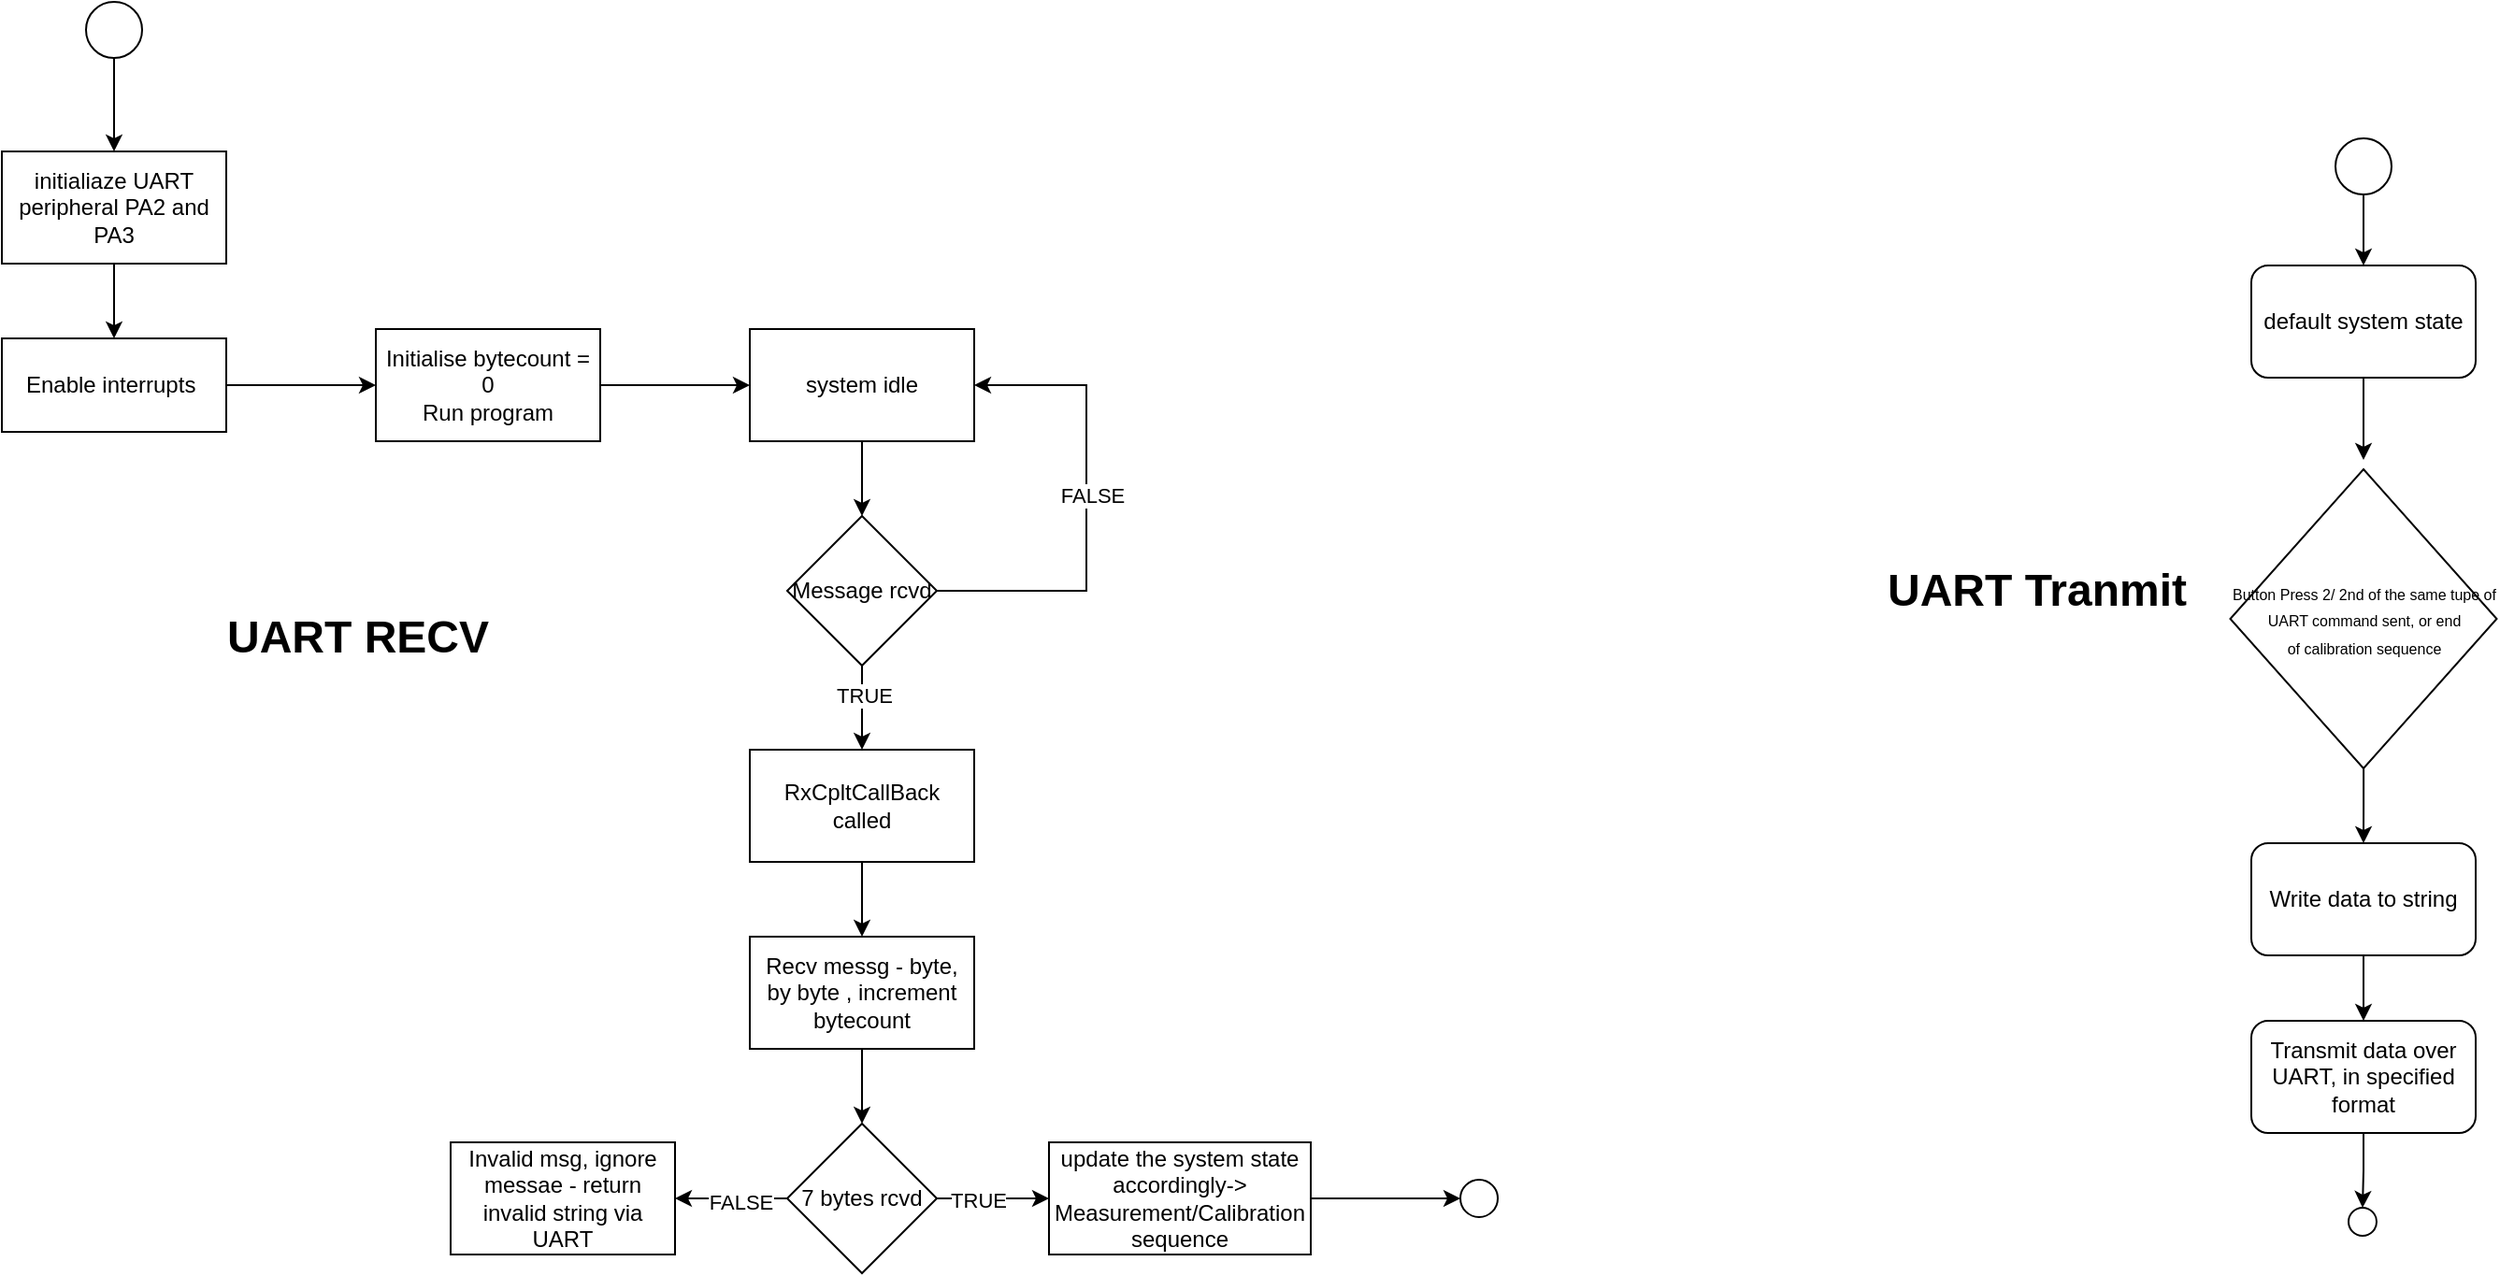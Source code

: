 <mxfile version="24.1.0" type="device">
  <diagram name="Page-1" id="7e0a89b8-554c-2b80-1dc8-d5c74ca68de4">
    <mxGraphModel dx="1723" dy="880" grid="1" gridSize="10" guides="1" tooltips="1" connect="1" arrows="1" fold="1" page="1" pageScale="1" pageWidth="1100" pageHeight="850" background="none" math="0" shadow="0">
      <root>
        <mxCell id="0" />
        <mxCell id="1" parent="0" />
        <mxCell id="vOGGidffWLcL1Gw-ql8o-4" value="" style="edgeStyle=orthogonalEdgeStyle;rounded=0;orthogonalLoop=1;jettySize=auto;html=1;" parent="1" source="vOGGidffWLcL1Gw-ql8o-1" target="vOGGidffWLcL1Gw-ql8o-3" edge="1">
          <mxGeometry relative="1" as="geometry" />
        </mxCell>
        <mxCell id="vOGGidffWLcL1Gw-ql8o-1" value="" style="ellipse;whiteSpace=wrap;html=1;aspect=fixed;" parent="1" vertex="1">
          <mxGeometry x="145" y="150" width="30" height="30" as="geometry" />
        </mxCell>
        <mxCell id="vOGGidffWLcL1Gw-ql8o-6" value="" style="edgeStyle=orthogonalEdgeStyle;rounded=0;orthogonalLoop=1;jettySize=auto;html=1;" parent="1" source="vOGGidffWLcL1Gw-ql8o-3" target="vOGGidffWLcL1Gw-ql8o-5" edge="1">
          <mxGeometry relative="1" as="geometry" />
        </mxCell>
        <mxCell id="vOGGidffWLcL1Gw-ql8o-3" value="initialiaze UART peripheral PA2 and PA3" style="whiteSpace=wrap;html=1;" parent="1" vertex="1">
          <mxGeometry x="100" y="230" width="120" height="60" as="geometry" />
        </mxCell>
        <mxCell id="vOGGidffWLcL1Gw-ql8o-8" value="" style="edgeStyle=orthogonalEdgeStyle;rounded=0;orthogonalLoop=1;jettySize=auto;html=1;" parent="1" source="vOGGidffWLcL1Gw-ql8o-5" target="vOGGidffWLcL1Gw-ql8o-7" edge="1">
          <mxGeometry relative="1" as="geometry" />
        </mxCell>
        <mxCell id="vOGGidffWLcL1Gw-ql8o-5" value="Enable interrupts&amp;nbsp;" style="whiteSpace=wrap;html=1;" parent="1" vertex="1">
          <mxGeometry x="100" y="330" width="120" height="50" as="geometry" />
        </mxCell>
        <mxCell id="vOGGidffWLcL1Gw-ql8o-10" value="" style="edgeStyle=orthogonalEdgeStyle;rounded=0;orthogonalLoop=1;jettySize=auto;html=1;" parent="1" source="vOGGidffWLcL1Gw-ql8o-7" target="vOGGidffWLcL1Gw-ql8o-9" edge="1">
          <mxGeometry relative="1" as="geometry" />
        </mxCell>
        <mxCell id="vOGGidffWLcL1Gw-ql8o-7" value="Initialise bytecount = 0&lt;div&gt;Run program&lt;/div&gt;" style="whiteSpace=wrap;html=1;" parent="1" vertex="1">
          <mxGeometry x="300" y="325" width="120" height="60" as="geometry" />
        </mxCell>
        <mxCell id="vOGGidffWLcL1Gw-ql8o-12" value="" style="edgeStyle=orthogonalEdgeStyle;rounded=0;orthogonalLoop=1;jettySize=auto;html=1;" parent="1" source="vOGGidffWLcL1Gw-ql8o-9" edge="1">
          <mxGeometry relative="1" as="geometry">
            <mxPoint x="560" y="425" as="targetPoint" />
          </mxGeometry>
        </mxCell>
        <mxCell id="vOGGidffWLcL1Gw-ql8o-9" value="system idle" style="whiteSpace=wrap;html=1;" parent="1" vertex="1">
          <mxGeometry x="500" y="325" width="120" height="60" as="geometry" />
        </mxCell>
        <mxCell id="vOGGidffWLcL1Gw-ql8o-17" value="" style="edgeStyle=orthogonalEdgeStyle;rounded=0;orthogonalLoop=1;jettySize=auto;html=1;" parent="1" source="vOGGidffWLcL1Gw-ql8o-13" target="vOGGidffWLcL1Gw-ql8o-16" edge="1">
          <mxGeometry relative="1" as="geometry" />
        </mxCell>
        <mxCell id="vOGGidffWLcL1Gw-ql8o-18" value="TRUE" style="edgeLabel;html=1;align=center;verticalAlign=middle;resizable=0;points=[];" parent="vOGGidffWLcL1Gw-ql8o-17" vertex="1" connectable="0">
          <mxGeometry x="-0.311" y="1" relative="1" as="geometry">
            <mxPoint as="offset" />
          </mxGeometry>
        </mxCell>
        <mxCell id="vOGGidffWLcL1Gw-ql8o-13" value="Message rcvd" style="rhombus;whiteSpace=wrap;html=1;" parent="1" vertex="1">
          <mxGeometry x="520" y="425" width="80" height="80" as="geometry" />
        </mxCell>
        <mxCell id="vOGGidffWLcL1Gw-ql8o-14" value="" style="endArrow=classic;html=1;rounded=0;exitX=1;exitY=0.5;exitDx=0;exitDy=0;entryX=1;entryY=0.5;entryDx=0;entryDy=0;" parent="1" source="vOGGidffWLcL1Gw-ql8o-13" target="vOGGidffWLcL1Gw-ql8o-9" edge="1">
          <mxGeometry width="50" height="50" relative="1" as="geometry">
            <mxPoint x="610" y="460" as="sourcePoint" />
            <mxPoint x="710" y="300" as="targetPoint" />
            <Array as="points">
              <mxPoint x="680" y="465" />
              <mxPoint x="680" y="355" />
            </Array>
          </mxGeometry>
        </mxCell>
        <mxCell id="vOGGidffWLcL1Gw-ql8o-15" value="FALSE" style="edgeLabel;html=1;align=center;verticalAlign=middle;resizable=0;points=[];" parent="vOGGidffWLcL1Gw-ql8o-14" vertex="1" connectable="0">
          <mxGeometry x="0.048" y="-3" relative="1" as="geometry">
            <mxPoint as="offset" />
          </mxGeometry>
        </mxCell>
        <mxCell id="vOGGidffWLcL1Gw-ql8o-20" value="" style="edgeStyle=orthogonalEdgeStyle;rounded=0;orthogonalLoop=1;jettySize=auto;html=1;" parent="1" source="vOGGidffWLcL1Gw-ql8o-16" target="vOGGidffWLcL1Gw-ql8o-19" edge="1">
          <mxGeometry relative="1" as="geometry" />
        </mxCell>
        <mxCell id="vOGGidffWLcL1Gw-ql8o-16" value="RxCpltCallBack called" style="whiteSpace=wrap;html=1;" parent="1" vertex="1">
          <mxGeometry x="500" y="550" width="120" height="60" as="geometry" />
        </mxCell>
        <mxCell id="vOGGidffWLcL1Gw-ql8o-22" value="" style="edgeStyle=orthogonalEdgeStyle;rounded=0;orthogonalLoop=1;jettySize=auto;html=1;" parent="1" source="vOGGidffWLcL1Gw-ql8o-19" edge="1">
          <mxGeometry relative="1" as="geometry">
            <mxPoint x="560" y="750" as="targetPoint" />
          </mxGeometry>
        </mxCell>
        <mxCell id="vOGGidffWLcL1Gw-ql8o-19" value="Recv messg - byte, by byte , increment bytecount" style="whiteSpace=wrap;html=1;" parent="1" vertex="1">
          <mxGeometry x="500" y="650" width="120" height="60" as="geometry" />
        </mxCell>
        <mxCell id="vOGGidffWLcL1Gw-ql8o-25" value="" style="edgeStyle=orthogonalEdgeStyle;rounded=0;orthogonalLoop=1;jettySize=auto;html=1;" parent="1" source="vOGGidffWLcL1Gw-ql8o-23" target="vOGGidffWLcL1Gw-ql8o-24" edge="1">
          <mxGeometry relative="1" as="geometry" />
        </mxCell>
        <mxCell id="vOGGidffWLcL1Gw-ql8o-26" value="FALSE" style="edgeLabel;html=1;align=center;verticalAlign=middle;resizable=0;points=[];" parent="vOGGidffWLcL1Gw-ql8o-25" vertex="1" connectable="0">
          <mxGeometry x="-0.165" y="2" relative="1" as="geometry">
            <mxPoint as="offset" />
          </mxGeometry>
        </mxCell>
        <mxCell id="vOGGidffWLcL1Gw-ql8o-28" value="" style="edgeStyle=orthogonalEdgeStyle;rounded=0;orthogonalLoop=1;jettySize=auto;html=1;" parent="1" source="vOGGidffWLcL1Gw-ql8o-23" target="vOGGidffWLcL1Gw-ql8o-27" edge="1">
          <mxGeometry relative="1" as="geometry" />
        </mxCell>
        <mxCell id="vOGGidffWLcL1Gw-ql8o-30" value="TRUE" style="edgeLabel;html=1;align=center;verticalAlign=middle;resizable=0;points=[];" parent="vOGGidffWLcL1Gw-ql8o-28" vertex="1" connectable="0">
          <mxGeometry x="-0.267" y="-1" relative="1" as="geometry">
            <mxPoint as="offset" />
          </mxGeometry>
        </mxCell>
        <mxCell id="vOGGidffWLcL1Gw-ql8o-23" value="7 bytes rcvd" style="rhombus;whiteSpace=wrap;html=1;" parent="1" vertex="1">
          <mxGeometry x="520" y="750" width="80" height="80" as="geometry" />
        </mxCell>
        <mxCell id="vOGGidffWLcL1Gw-ql8o-24" value="Invalid msg, ignore messae - return invalid string via UART" style="whiteSpace=wrap;html=1;" parent="1" vertex="1">
          <mxGeometry x="340" y="760" width="120" height="60" as="geometry" />
        </mxCell>
        <mxCell id="wq_KzEewOQI-o1iVDcvh-3" value="" style="edgeStyle=orthogonalEdgeStyle;rounded=0;orthogonalLoop=1;jettySize=auto;html=1;" parent="1" source="vOGGidffWLcL1Gw-ql8o-27" target="wq_KzEewOQI-o1iVDcvh-2" edge="1">
          <mxGeometry relative="1" as="geometry" />
        </mxCell>
        <mxCell id="vOGGidffWLcL1Gw-ql8o-27" value="update the system state accordingly-&amp;gt;&lt;div&gt;Measurement/Calibration sequence&lt;/div&gt;" style="whiteSpace=wrap;html=1;" parent="1" vertex="1">
          <mxGeometry x="660" y="760" width="140" height="60" as="geometry" />
        </mxCell>
        <mxCell id="wq_KzEewOQI-o1iVDcvh-1" value="UART RECV" style="text;strokeColor=none;fillColor=none;html=1;fontSize=24;fontStyle=1;verticalAlign=middle;align=center;" parent="1" vertex="1">
          <mxGeometry x="240" y="470" width="100" height="40" as="geometry" />
        </mxCell>
        <mxCell id="wq_KzEewOQI-o1iVDcvh-2" value="" style="ellipse;whiteSpace=wrap;html=1;" parent="1" vertex="1">
          <mxGeometry x="880" y="780" width="20" height="20" as="geometry" />
        </mxCell>
        <mxCell id="wq_KzEewOQI-o1iVDcvh-8" value="" style="edgeStyle=orthogonalEdgeStyle;rounded=0;orthogonalLoop=1;jettySize=auto;html=1;" parent="1" source="wq_KzEewOQI-o1iVDcvh-4" target="wq_KzEewOQI-o1iVDcvh-7" edge="1">
          <mxGeometry relative="1" as="geometry" />
        </mxCell>
        <mxCell id="wq_KzEewOQI-o1iVDcvh-4" value="" style="ellipse;whiteSpace=wrap;html=1;aspect=fixed;" parent="1" vertex="1">
          <mxGeometry x="1348" y="223" width="30" height="30" as="geometry" />
        </mxCell>
        <mxCell id="wq_KzEewOQI-o1iVDcvh-10" value="" style="edgeStyle=orthogonalEdgeStyle;rounded=0;orthogonalLoop=1;jettySize=auto;html=1;" parent="1" source="wq_KzEewOQI-o1iVDcvh-7" edge="1">
          <mxGeometry relative="1" as="geometry">
            <mxPoint x="1363" y="395" as="targetPoint" />
          </mxGeometry>
        </mxCell>
        <mxCell id="wq_KzEewOQI-o1iVDcvh-7" value="default system state" style="rounded=1;whiteSpace=wrap;html=1;" parent="1" vertex="1">
          <mxGeometry x="1303" y="291" width="120" height="60" as="geometry" />
        </mxCell>
        <mxCell id="wq_KzEewOQI-o1iVDcvh-14" value="" style="edgeStyle=orthogonalEdgeStyle;rounded=0;orthogonalLoop=1;jettySize=auto;html=1;" parent="1" source="wq_KzEewOQI-o1iVDcvh-12" target="wq_KzEewOQI-o1iVDcvh-13" edge="1">
          <mxGeometry relative="1" as="geometry" />
        </mxCell>
        <mxCell id="wq_KzEewOQI-o1iVDcvh-12" value="&lt;font style=&quot;font-size: 8px;&quot;&gt;Button Press 2/ 2nd of the same tupe of UART command sent, or end&lt;/font&gt;&lt;div&gt;&lt;font style=&quot;font-size: 8px;&quot;&gt;of calibration sequence&lt;/font&gt;&lt;/div&gt;" style="rhombus;whiteSpace=wrap;html=1;" parent="1" vertex="1">
          <mxGeometry x="1291.75" y="400" width="142.5" height="160" as="geometry" />
        </mxCell>
        <mxCell id="wq_KzEewOQI-o1iVDcvh-16" value="" style="edgeStyle=orthogonalEdgeStyle;rounded=0;orthogonalLoop=1;jettySize=auto;html=1;" parent="1" source="wq_KzEewOQI-o1iVDcvh-13" target="wq_KzEewOQI-o1iVDcvh-15" edge="1">
          <mxGeometry relative="1" as="geometry" />
        </mxCell>
        <mxCell id="wq_KzEewOQI-o1iVDcvh-13" value="Write data to string" style="rounded=1;whiteSpace=wrap;html=1;" parent="1" vertex="1">
          <mxGeometry x="1303" y="600" width="120" height="60" as="geometry" />
        </mxCell>
        <mxCell id="yFdXlQcFRj22Zshpjql0-2" value="" style="edgeStyle=orthogonalEdgeStyle;rounded=0;orthogonalLoop=1;jettySize=auto;html=1;" edge="1" parent="1" source="wq_KzEewOQI-o1iVDcvh-15" target="yFdXlQcFRj22Zshpjql0-1">
          <mxGeometry relative="1" as="geometry" />
        </mxCell>
        <mxCell id="wq_KzEewOQI-o1iVDcvh-15" value="Transmit data over UART, in specified format" style="whiteSpace=wrap;html=1;rounded=1;" parent="1" vertex="1">
          <mxGeometry x="1303" y="695" width="120" height="60" as="geometry" />
        </mxCell>
        <mxCell id="wq_KzEewOQI-o1iVDcvh-17" value="UART Tranmit" style="text;strokeColor=none;fillColor=none;html=1;fontSize=24;fontStyle=1;verticalAlign=middle;align=center;" parent="1" vertex="1">
          <mxGeometry x="1138" y="445" width="100" height="40" as="geometry" />
        </mxCell>
        <mxCell id="yFdXlQcFRj22Zshpjql0-1" value="" style="ellipse;whiteSpace=wrap;html=1;rounded=1;" vertex="1" parent="1">
          <mxGeometry x="1355" y="795" width="15" height="15" as="geometry" />
        </mxCell>
      </root>
    </mxGraphModel>
  </diagram>
</mxfile>
